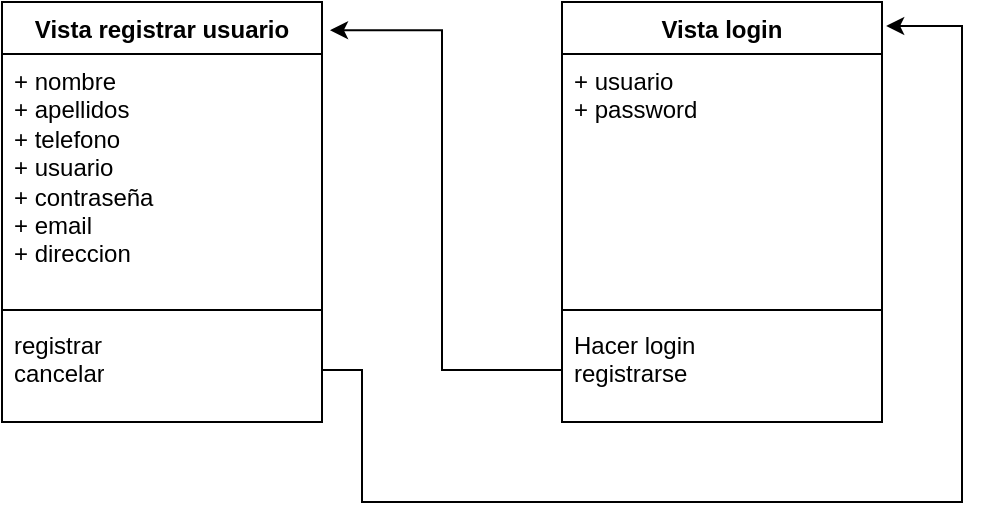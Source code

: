 <mxfile version="21.8.0" type="github">
  <diagram name="Página-1" id="mp0kXgvkkXyUFT29Nsr_">
    <mxGraphModel dx="1434" dy="728" grid="1" gridSize="10" guides="1" tooltips="1" connect="1" arrows="1" fold="1" page="1" pageScale="1" pageWidth="827" pageHeight="1169" math="0" shadow="0">
      <root>
        <mxCell id="0" />
        <mxCell id="1" parent="0" />
        <mxCell id="anNDmAgalf24ZzHCrCHk-5" value="Vista registrar usuario" style="swimlane;fontStyle=1;align=center;verticalAlign=top;childLayout=stackLayout;horizontal=1;startSize=26;horizontalStack=0;resizeParent=1;resizeParentMax=0;resizeLast=0;collapsible=1;marginBottom=0;whiteSpace=wrap;html=1;" vertex="1" parent="1">
          <mxGeometry x="240" y="130" width="160" height="210" as="geometry" />
        </mxCell>
        <mxCell id="anNDmAgalf24ZzHCrCHk-6" value="&lt;div&gt;+ nombre&lt;/div&gt;&lt;div&gt;+ apellidos&lt;/div&gt;&lt;div&gt;+ telefono&lt;/div&gt;&lt;div&gt;+ usuario&lt;br&gt;&lt;/div&gt;&lt;div&gt;+ contraseña&lt;br&gt;&lt;/div&gt;&lt;div&gt;+ email&lt;/div&gt;&lt;div&gt;+ direccion&lt;br&gt;&lt;/div&gt;" style="text;strokeColor=none;fillColor=none;align=left;verticalAlign=top;spacingLeft=4;spacingRight=4;overflow=hidden;rotatable=0;points=[[0,0.5],[1,0.5]];portConstraint=eastwest;whiteSpace=wrap;html=1;" vertex="1" parent="anNDmAgalf24ZzHCrCHk-5">
          <mxGeometry y="26" width="160" height="124" as="geometry" />
        </mxCell>
        <mxCell id="anNDmAgalf24ZzHCrCHk-7" value="" style="line;strokeWidth=1;fillColor=none;align=left;verticalAlign=middle;spacingTop=-1;spacingLeft=3;spacingRight=3;rotatable=0;labelPosition=right;points=[];portConstraint=eastwest;strokeColor=inherit;" vertex="1" parent="anNDmAgalf24ZzHCrCHk-5">
          <mxGeometry y="150" width="160" height="8" as="geometry" />
        </mxCell>
        <mxCell id="anNDmAgalf24ZzHCrCHk-8" value="&lt;div&gt;registrar&lt;/div&gt;&lt;div&gt;cancelar&lt;/div&gt;" style="text;strokeColor=none;fillColor=none;align=left;verticalAlign=top;spacingLeft=4;spacingRight=4;overflow=hidden;rotatable=0;points=[[0,0.5],[1,0.5]];portConstraint=eastwest;whiteSpace=wrap;html=1;" vertex="1" parent="anNDmAgalf24ZzHCrCHk-5">
          <mxGeometry y="158" width="160" height="52" as="geometry" />
        </mxCell>
        <mxCell id="anNDmAgalf24ZzHCrCHk-10" value="Vista login" style="swimlane;fontStyle=1;align=center;verticalAlign=top;childLayout=stackLayout;horizontal=1;startSize=26;horizontalStack=0;resizeParent=1;resizeParentMax=0;resizeLast=0;collapsible=1;marginBottom=0;whiteSpace=wrap;html=1;" vertex="1" parent="1">
          <mxGeometry x="520" y="130" width="160" height="210" as="geometry" />
        </mxCell>
        <mxCell id="anNDmAgalf24ZzHCrCHk-11" value="&lt;div&gt;+ usuario&lt;/div&gt;&lt;div&gt;+ password&lt;br&gt;&lt;/div&gt;" style="text;strokeColor=none;fillColor=none;align=left;verticalAlign=top;spacingLeft=4;spacingRight=4;overflow=hidden;rotatable=0;points=[[0,0.5],[1,0.5]];portConstraint=eastwest;whiteSpace=wrap;html=1;" vertex="1" parent="anNDmAgalf24ZzHCrCHk-10">
          <mxGeometry y="26" width="160" height="124" as="geometry" />
        </mxCell>
        <mxCell id="anNDmAgalf24ZzHCrCHk-12" value="" style="line;strokeWidth=1;fillColor=none;align=left;verticalAlign=middle;spacingTop=-1;spacingLeft=3;spacingRight=3;rotatable=0;labelPosition=right;points=[];portConstraint=eastwest;strokeColor=inherit;" vertex="1" parent="anNDmAgalf24ZzHCrCHk-10">
          <mxGeometry y="150" width="160" height="8" as="geometry" />
        </mxCell>
        <mxCell id="anNDmAgalf24ZzHCrCHk-13" value="&lt;div&gt;Hacer login&lt;/div&gt;&lt;div&gt;registrarse&lt;br&gt;&lt;/div&gt;" style="text;strokeColor=none;fillColor=none;align=left;verticalAlign=top;spacingLeft=4;spacingRight=4;overflow=hidden;rotatable=0;points=[[0,0.5],[1,0.5]];portConstraint=eastwest;whiteSpace=wrap;html=1;" vertex="1" parent="anNDmAgalf24ZzHCrCHk-10">
          <mxGeometry y="158" width="160" height="52" as="geometry" />
        </mxCell>
        <mxCell id="anNDmAgalf24ZzHCrCHk-14" style="edgeStyle=orthogonalEdgeStyle;rounded=0;orthogonalLoop=1;jettySize=auto;html=1;entryX=1.025;entryY=0.067;entryDx=0;entryDy=0;entryPerimeter=0;" edge="1" parent="1" source="anNDmAgalf24ZzHCrCHk-13" target="anNDmAgalf24ZzHCrCHk-5">
          <mxGeometry relative="1" as="geometry" />
        </mxCell>
        <mxCell id="anNDmAgalf24ZzHCrCHk-15" style="edgeStyle=orthogonalEdgeStyle;rounded=0;orthogonalLoop=1;jettySize=auto;html=1;exitX=1;exitY=0.5;exitDx=0;exitDy=0;entryX=1.013;entryY=0.057;entryDx=0;entryDy=0;entryPerimeter=0;" edge="1" parent="1" source="anNDmAgalf24ZzHCrCHk-8" target="anNDmAgalf24ZzHCrCHk-10">
          <mxGeometry relative="1" as="geometry">
            <Array as="points">
              <mxPoint x="420" y="314" />
              <mxPoint x="420" y="380" />
              <mxPoint x="720" y="380" />
              <mxPoint x="720" y="142" />
            </Array>
          </mxGeometry>
        </mxCell>
      </root>
    </mxGraphModel>
  </diagram>
</mxfile>

